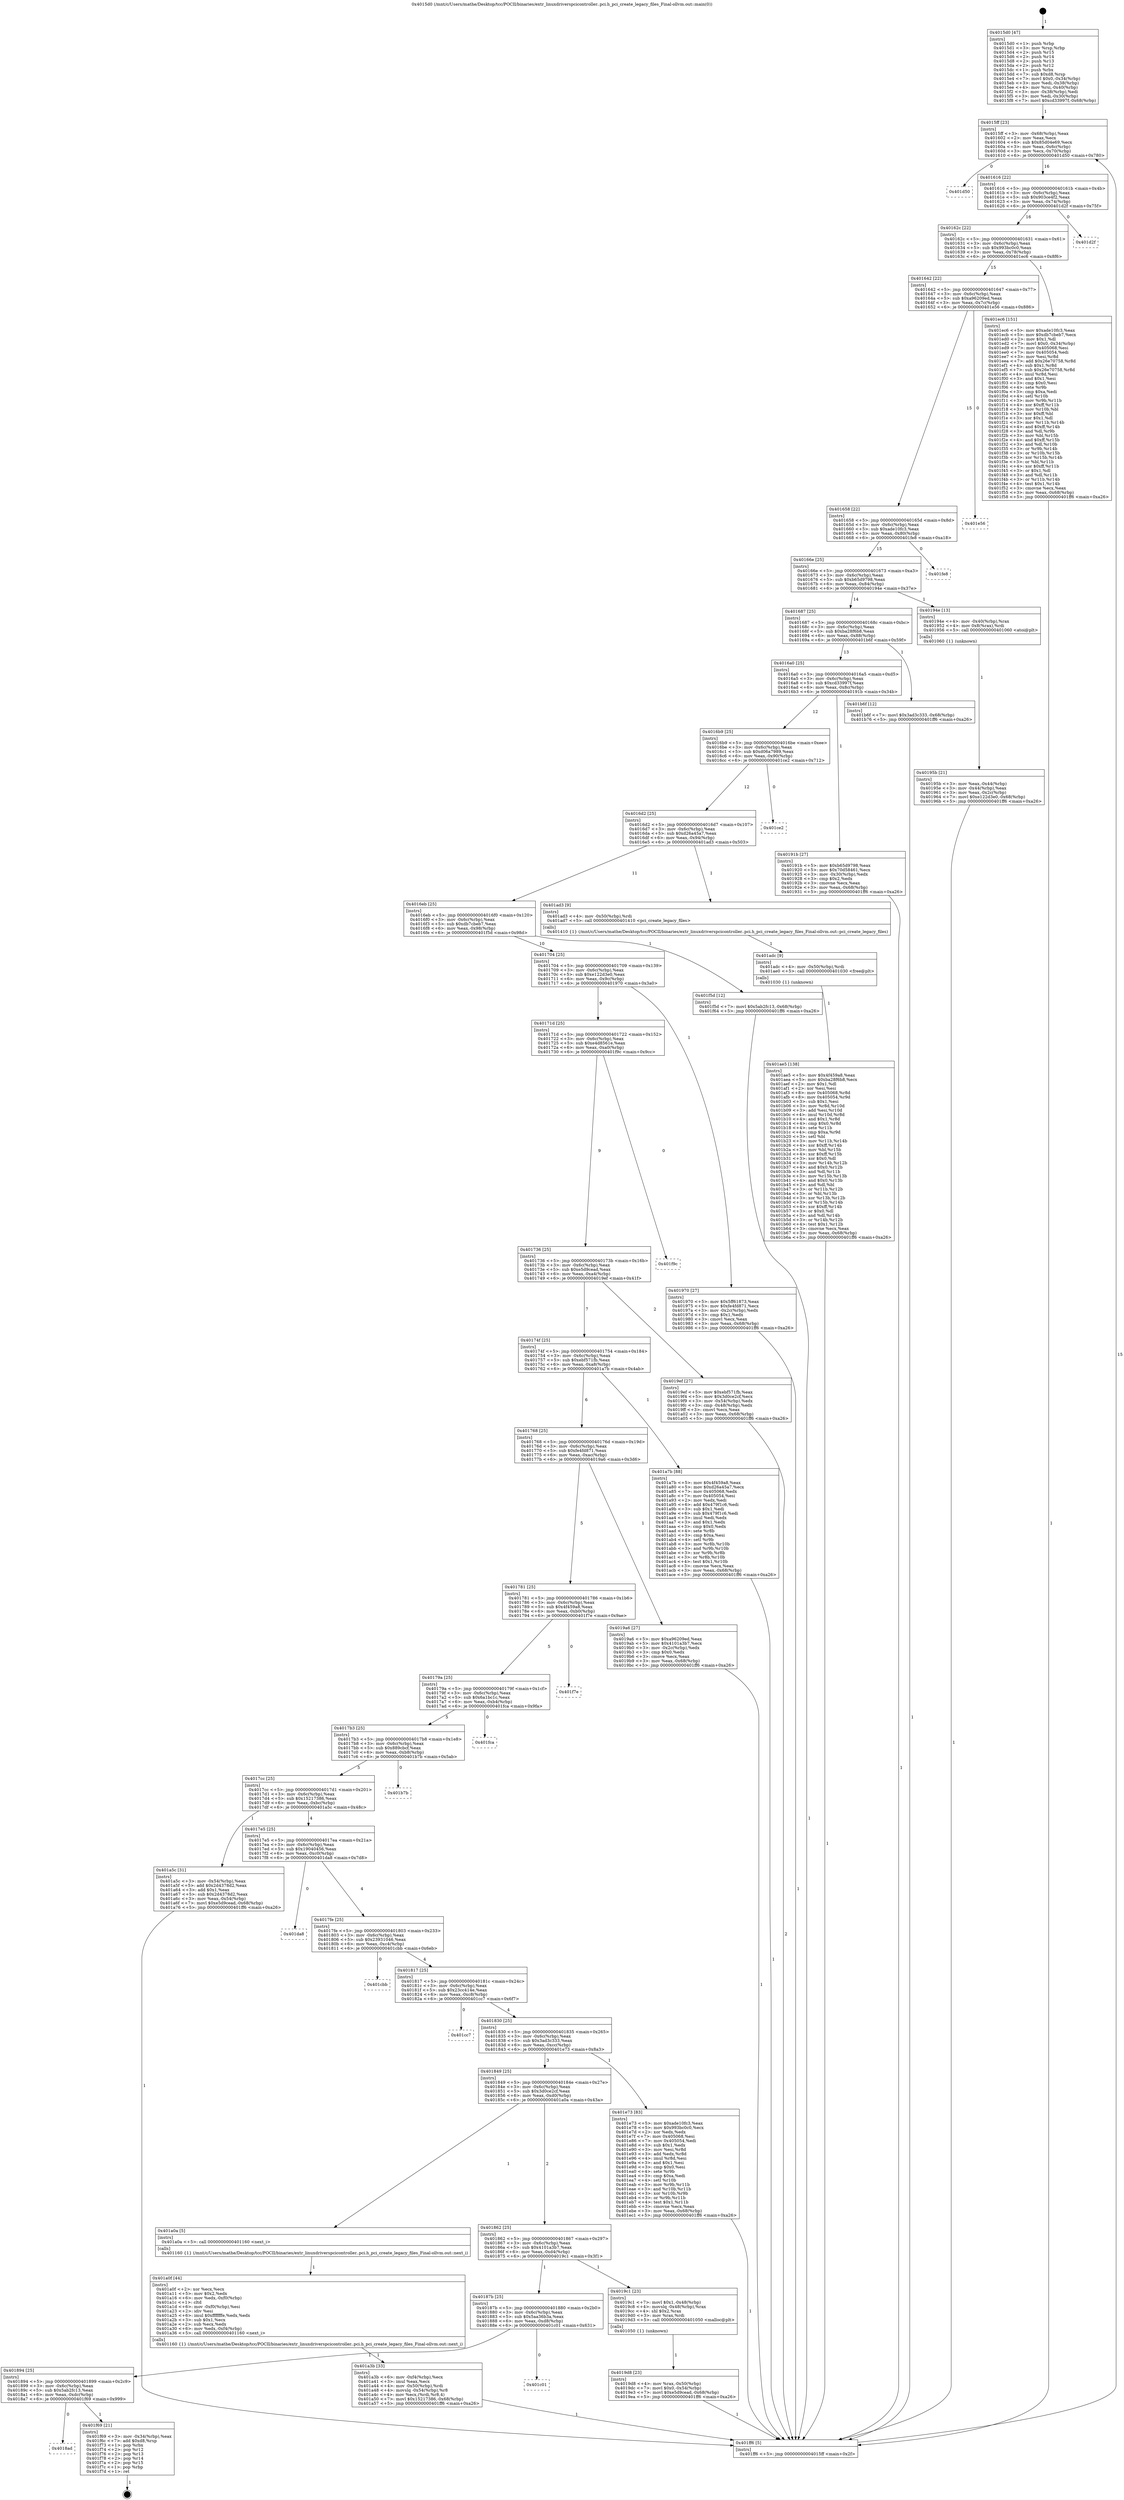 digraph "0x4015d0" {
  label = "0x4015d0 (/mnt/c/Users/mathe/Desktop/tcc/POCII/binaries/extr_linuxdriverspcicontroller..pci.h_pci_create_legacy_files_Final-ollvm.out::main(0))"
  labelloc = "t"
  node[shape=record]

  Entry [label="",width=0.3,height=0.3,shape=circle,fillcolor=black,style=filled]
  "0x4015ff" [label="{
     0x4015ff [23]\l
     | [instrs]\l
     &nbsp;&nbsp;0x4015ff \<+3\>: mov -0x68(%rbp),%eax\l
     &nbsp;&nbsp;0x401602 \<+2\>: mov %eax,%ecx\l
     &nbsp;&nbsp;0x401604 \<+6\>: sub $0x85d04e69,%ecx\l
     &nbsp;&nbsp;0x40160a \<+3\>: mov %eax,-0x6c(%rbp)\l
     &nbsp;&nbsp;0x40160d \<+3\>: mov %ecx,-0x70(%rbp)\l
     &nbsp;&nbsp;0x401610 \<+6\>: je 0000000000401d50 \<main+0x780\>\l
  }"]
  "0x401d50" [label="{
     0x401d50\l
  }", style=dashed]
  "0x401616" [label="{
     0x401616 [22]\l
     | [instrs]\l
     &nbsp;&nbsp;0x401616 \<+5\>: jmp 000000000040161b \<main+0x4b\>\l
     &nbsp;&nbsp;0x40161b \<+3\>: mov -0x6c(%rbp),%eax\l
     &nbsp;&nbsp;0x40161e \<+5\>: sub $0x903ce4f2,%eax\l
     &nbsp;&nbsp;0x401623 \<+3\>: mov %eax,-0x74(%rbp)\l
     &nbsp;&nbsp;0x401626 \<+6\>: je 0000000000401d2f \<main+0x75f\>\l
  }"]
  Exit [label="",width=0.3,height=0.3,shape=circle,fillcolor=black,style=filled,peripheries=2]
  "0x401d2f" [label="{
     0x401d2f\l
  }", style=dashed]
  "0x40162c" [label="{
     0x40162c [22]\l
     | [instrs]\l
     &nbsp;&nbsp;0x40162c \<+5\>: jmp 0000000000401631 \<main+0x61\>\l
     &nbsp;&nbsp;0x401631 \<+3\>: mov -0x6c(%rbp),%eax\l
     &nbsp;&nbsp;0x401634 \<+5\>: sub $0x993bc0c0,%eax\l
     &nbsp;&nbsp;0x401639 \<+3\>: mov %eax,-0x78(%rbp)\l
     &nbsp;&nbsp;0x40163c \<+6\>: je 0000000000401ec6 \<main+0x8f6\>\l
  }"]
  "0x4018ad" [label="{
     0x4018ad\l
  }", style=dashed]
  "0x401ec6" [label="{
     0x401ec6 [151]\l
     | [instrs]\l
     &nbsp;&nbsp;0x401ec6 \<+5\>: mov $0xade10fc3,%eax\l
     &nbsp;&nbsp;0x401ecb \<+5\>: mov $0xdb7cbeb7,%ecx\l
     &nbsp;&nbsp;0x401ed0 \<+2\>: mov $0x1,%dl\l
     &nbsp;&nbsp;0x401ed2 \<+7\>: movl $0x0,-0x34(%rbp)\l
     &nbsp;&nbsp;0x401ed9 \<+7\>: mov 0x405068,%esi\l
     &nbsp;&nbsp;0x401ee0 \<+7\>: mov 0x405054,%edi\l
     &nbsp;&nbsp;0x401ee7 \<+3\>: mov %esi,%r8d\l
     &nbsp;&nbsp;0x401eea \<+7\>: add $0x26e70758,%r8d\l
     &nbsp;&nbsp;0x401ef1 \<+4\>: sub $0x1,%r8d\l
     &nbsp;&nbsp;0x401ef5 \<+7\>: sub $0x26e70758,%r8d\l
     &nbsp;&nbsp;0x401efc \<+4\>: imul %r8d,%esi\l
     &nbsp;&nbsp;0x401f00 \<+3\>: and $0x1,%esi\l
     &nbsp;&nbsp;0x401f03 \<+3\>: cmp $0x0,%esi\l
     &nbsp;&nbsp;0x401f06 \<+4\>: sete %r9b\l
     &nbsp;&nbsp;0x401f0a \<+3\>: cmp $0xa,%edi\l
     &nbsp;&nbsp;0x401f0d \<+4\>: setl %r10b\l
     &nbsp;&nbsp;0x401f11 \<+3\>: mov %r9b,%r11b\l
     &nbsp;&nbsp;0x401f14 \<+4\>: xor $0xff,%r11b\l
     &nbsp;&nbsp;0x401f18 \<+3\>: mov %r10b,%bl\l
     &nbsp;&nbsp;0x401f1b \<+3\>: xor $0xff,%bl\l
     &nbsp;&nbsp;0x401f1e \<+3\>: xor $0x1,%dl\l
     &nbsp;&nbsp;0x401f21 \<+3\>: mov %r11b,%r14b\l
     &nbsp;&nbsp;0x401f24 \<+4\>: and $0xff,%r14b\l
     &nbsp;&nbsp;0x401f28 \<+3\>: and %dl,%r9b\l
     &nbsp;&nbsp;0x401f2b \<+3\>: mov %bl,%r15b\l
     &nbsp;&nbsp;0x401f2e \<+4\>: and $0xff,%r15b\l
     &nbsp;&nbsp;0x401f32 \<+3\>: and %dl,%r10b\l
     &nbsp;&nbsp;0x401f35 \<+3\>: or %r9b,%r14b\l
     &nbsp;&nbsp;0x401f38 \<+3\>: or %r10b,%r15b\l
     &nbsp;&nbsp;0x401f3b \<+3\>: xor %r15b,%r14b\l
     &nbsp;&nbsp;0x401f3e \<+3\>: or %bl,%r11b\l
     &nbsp;&nbsp;0x401f41 \<+4\>: xor $0xff,%r11b\l
     &nbsp;&nbsp;0x401f45 \<+3\>: or $0x1,%dl\l
     &nbsp;&nbsp;0x401f48 \<+3\>: and %dl,%r11b\l
     &nbsp;&nbsp;0x401f4b \<+3\>: or %r11b,%r14b\l
     &nbsp;&nbsp;0x401f4e \<+4\>: test $0x1,%r14b\l
     &nbsp;&nbsp;0x401f52 \<+3\>: cmovne %ecx,%eax\l
     &nbsp;&nbsp;0x401f55 \<+3\>: mov %eax,-0x68(%rbp)\l
     &nbsp;&nbsp;0x401f58 \<+5\>: jmp 0000000000401ff6 \<main+0xa26\>\l
  }"]
  "0x401642" [label="{
     0x401642 [22]\l
     | [instrs]\l
     &nbsp;&nbsp;0x401642 \<+5\>: jmp 0000000000401647 \<main+0x77\>\l
     &nbsp;&nbsp;0x401647 \<+3\>: mov -0x6c(%rbp),%eax\l
     &nbsp;&nbsp;0x40164a \<+5\>: sub $0xa96209ed,%eax\l
     &nbsp;&nbsp;0x40164f \<+3\>: mov %eax,-0x7c(%rbp)\l
     &nbsp;&nbsp;0x401652 \<+6\>: je 0000000000401e56 \<main+0x886\>\l
  }"]
  "0x401f69" [label="{
     0x401f69 [21]\l
     | [instrs]\l
     &nbsp;&nbsp;0x401f69 \<+3\>: mov -0x34(%rbp),%eax\l
     &nbsp;&nbsp;0x401f6c \<+7\>: add $0xd8,%rsp\l
     &nbsp;&nbsp;0x401f73 \<+1\>: pop %rbx\l
     &nbsp;&nbsp;0x401f74 \<+2\>: pop %r12\l
     &nbsp;&nbsp;0x401f76 \<+2\>: pop %r13\l
     &nbsp;&nbsp;0x401f78 \<+2\>: pop %r14\l
     &nbsp;&nbsp;0x401f7a \<+2\>: pop %r15\l
     &nbsp;&nbsp;0x401f7c \<+1\>: pop %rbp\l
     &nbsp;&nbsp;0x401f7d \<+1\>: ret\l
  }"]
  "0x401e56" [label="{
     0x401e56\l
  }", style=dashed]
  "0x401658" [label="{
     0x401658 [22]\l
     | [instrs]\l
     &nbsp;&nbsp;0x401658 \<+5\>: jmp 000000000040165d \<main+0x8d\>\l
     &nbsp;&nbsp;0x40165d \<+3\>: mov -0x6c(%rbp),%eax\l
     &nbsp;&nbsp;0x401660 \<+5\>: sub $0xade10fc3,%eax\l
     &nbsp;&nbsp;0x401665 \<+3\>: mov %eax,-0x80(%rbp)\l
     &nbsp;&nbsp;0x401668 \<+6\>: je 0000000000401fe8 \<main+0xa18\>\l
  }"]
  "0x401894" [label="{
     0x401894 [25]\l
     | [instrs]\l
     &nbsp;&nbsp;0x401894 \<+5\>: jmp 0000000000401899 \<main+0x2c9\>\l
     &nbsp;&nbsp;0x401899 \<+3\>: mov -0x6c(%rbp),%eax\l
     &nbsp;&nbsp;0x40189c \<+5\>: sub $0x5ab2fc13,%eax\l
     &nbsp;&nbsp;0x4018a1 \<+6\>: mov %eax,-0xdc(%rbp)\l
     &nbsp;&nbsp;0x4018a7 \<+6\>: je 0000000000401f69 \<main+0x999\>\l
  }"]
  "0x401fe8" [label="{
     0x401fe8\l
  }", style=dashed]
  "0x40166e" [label="{
     0x40166e [25]\l
     | [instrs]\l
     &nbsp;&nbsp;0x40166e \<+5\>: jmp 0000000000401673 \<main+0xa3\>\l
     &nbsp;&nbsp;0x401673 \<+3\>: mov -0x6c(%rbp),%eax\l
     &nbsp;&nbsp;0x401676 \<+5\>: sub $0xb65d9798,%eax\l
     &nbsp;&nbsp;0x40167b \<+6\>: mov %eax,-0x84(%rbp)\l
     &nbsp;&nbsp;0x401681 \<+6\>: je 000000000040194e \<main+0x37e\>\l
  }"]
  "0x401c01" [label="{
     0x401c01\l
  }", style=dashed]
  "0x40194e" [label="{
     0x40194e [13]\l
     | [instrs]\l
     &nbsp;&nbsp;0x40194e \<+4\>: mov -0x40(%rbp),%rax\l
     &nbsp;&nbsp;0x401952 \<+4\>: mov 0x8(%rax),%rdi\l
     &nbsp;&nbsp;0x401956 \<+5\>: call 0000000000401060 \<atoi@plt\>\l
     | [calls]\l
     &nbsp;&nbsp;0x401060 \{1\} (unknown)\l
  }"]
  "0x401687" [label="{
     0x401687 [25]\l
     | [instrs]\l
     &nbsp;&nbsp;0x401687 \<+5\>: jmp 000000000040168c \<main+0xbc\>\l
     &nbsp;&nbsp;0x40168c \<+3\>: mov -0x6c(%rbp),%eax\l
     &nbsp;&nbsp;0x40168f \<+5\>: sub $0xba28f6b8,%eax\l
     &nbsp;&nbsp;0x401694 \<+6\>: mov %eax,-0x88(%rbp)\l
     &nbsp;&nbsp;0x40169a \<+6\>: je 0000000000401b6f \<main+0x59f\>\l
  }"]
  "0x401ae5" [label="{
     0x401ae5 [138]\l
     | [instrs]\l
     &nbsp;&nbsp;0x401ae5 \<+5\>: mov $0x4f459a8,%eax\l
     &nbsp;&nbsp;0x401aea \<+5\>: mov $0xba28f6b8,%ecx\l
     &nbsp;&nbsp;0x401aef \<+2\>: mov $0x1,%dl\l
     &nbsp;&nbsp;0x401af1 \<+2\>: xor %esi,%esi\l
     &nbsp;&nbsp;0x401af3 \<+8\>: mov 0x405068,%r8d\l
     &nbsp;&nbsp;0x401afb \<+8\>: mov 0x405054,%r9d\l
     &nbsp;&nbsp;0x401b03 \<+3\>: sub $0x1,%esi\l
     &nbsp;&nbsp;0x401b06 \<+3\>: mov %r8d,%r10d\l
     &nbsp;&nbsp;0x401b09 \<+3\>: add %esi,%r10d\l
     &nbsp;&nbsp;0x401b0c \<+4\>: imul %r10d,%r8d\l
     &nbsp;&nbsp;0x401b10 \<+4\>: and $0x1,%r8d\l
     &nbsp;&nbsp;0x401b14 \<+4\>: cmp $0x0,%r8d\l
     &nbsp;&nbsp;0x401b18 \<+4\>: sete %r11b\l
     &nbsp;&nbsp;0x401b1c \<+4\>: cmp $0xa,%r9d\l
     &nbsp;&nbsp;0x401b20 \<+3\>: setl %bl\l
     &nbsp;&nbsp;0x401b23 \<+3\>: mov %r11b,%r14b\l
     &nbsp;&nbsp;0x401b26 \<+4\>: xor $0xff,%r14b\l
     &nbsp;&nbsp;0x401b2a \<+3\>: mov %bl,%r15b\l
     &nbsp;&nbsp;0x401b2d \<+4\>: xor $0xff,%r15b\l
     &nbsp;&nbsp;0x401b31 \<+3\>: xor $0x0,%dl\l
     &nbsp;&nbsp;0x401b34 \<+3\>: mov %r14b,%r12b\l
     &nbsp;&nbsp;0x401b37 \<+4\>: and $0x0,%r12b\l
     &nbsp;&nbsp;0x401b3b \<+3\>: and %dl,%r11b\l
     &nbsp;&nbsp;0x401b3e \<+3\>: mov %r15b,%r13b\l
     &nbsp;&nbsp;0x401b41 \<+4\>: and $0x0,%r13b\l
     &nbsp;&nbsp;0x401b45 \<+2\>: and %dl,%bl\l
     &nbsp;&nbsp;0x401b47 \<+3\>: or %r11b,%r12b\l
     &nbsp;&nbsp;0x401b4a \<+3\>: or %bl,%r13b\l
     &nbsp;&nbsp;0x401b4d \<+3\>: xor %r13b,%r12b\l
     &nbsp;&nbsp;0x401b50 \<+3\>: or %r15b,%r14b\l
     &nbsp;&nbsp;0x401b53 \<+4\>: xor $0xff,%r14b\l
     &nbsp;&nbsp;0x401b57 \<+3\>: or $0x0,%dl\l
     &nbsp;&nbsp;0x401b5a \<+3\>: and %dl,%r14b\l
     &nbsp;&nbsp;0x401b5d \<+3\>: or %r14b,%r12b\l
     &nbsp;&nbsp;0x401b60 \<+4\>: test $0x1,%r12b\l
     &nbsp;&nbsp;0x401b64 \<+3\>: cmovne %ecx,%eax\l
     &nbsp;&nbsp;0x401b67 \<+3\>: mov %eax,-0x68(%rbp)\l
     &nbsp;&nbsp;0x401b6a \<+5\>: jmp 0000000000401ff6 \<main+0xa26\>\l
  }"]
  "0x401b6f" [label="{
     0x401b6f [12]\l
     | [instrs]\l
     &nbsp;&nbsp;0x401b6f \<+7\>: movl $0x3ad3c333,-0x68(%rbp)\l
     &nbsp;&nbsp;0x401b76 \<+5\>: jmp 0000000000401ff6 \<main+0xa26\>\l
  }"]
  "0x4016a0" [label="{
     0x4016a0 [25]\l
     | [instrs]\l
     &nbsp;&nbsp;0x4016a0 \<+5\>: jmp 00000000004016a5 \<main+0xd5\>\l
     &nbsp;&nbsp;0x4016a5 \<+3\>: mov -0x6c(%rbp),%eax\l
     &nbsp;&nbsp;0x4016a8 \<+5\>: sub $0xcd33997f,%eax\l
     &nbsp;&nbsp;0x4016ad \<+6\>: mov %eax,-0x8c(%rbp)\l
     &nbsp;&nbsp;0x4016b3 \<+6\>: je 000000000040191b \<main+0x34b\>\l
  }"]
  "0x401adc" [label="{
     0x401adc [9]\l
     | [instrs]\l
     &nbsp;&nbsp;0x401adc \<+4\>: mov -0x50(%rbp),%rdi\l
     &nbsp;&nbsp;0x401ae0 \<+5\>: call 0000000000401030 \<free@plt\>\l
     | [calls]\l
     &nbsp;&nbsp;0x401030 \{1\} (unknown)\l
  }"]
  "0x40191b" [label="{
     0x40191b [27]\l
     | [instrs]\l
     &nbsp;&nbsp;0x40191b \<+5\>: mov $0xb65d9798,%eax\l
     &nbsp;&nbsp;0x401920 \<+5\>: mov $0x70d58461,%ecx\l
     &nbsp;&nbsp;0x401925 \<+3\>: mov -0x30(%rbp),%edx\l
     &nbsp;&nbsp;0x401928 \<+3\>: cmp $0x2,%edx\l
     &nbsp;&nbsp;0x40192b \<+3\>: cmovne %ecx,%eax\l
     &nbsp;&nbsp;0x40192e \<+3\>: mov %eax,-0x68(%rbp)\l
     &nbsp;&nbsp;0x401931 \<+5\>: jmp 0000000000401ff6 \<main+0xa26\>\l
  }"]
  "0x4016b9" [label="{
     0x4016b9 [25]\l
     | [instrs]\l
     &nbsp;&nbsp;0x4016b9 \<+5\>: jmp 00000000004016be \<main+0xee\>\l
     &nbsp;&nbsp;0x4016be \<+3\>: mov -0x6c(%rbp),%eax\l
     &nbsp;&nbsp;0x4016c1 \<+5\>: sub $0xd06a7989,%eax\l
     &nbsp;&nbsp;0x4016c6 \<+6\>: mov %eax,-0x90(%rbp)\l
     &nbsp;&nbsp;0x4016cc \<+6\>: je 0000000000401ce2 \<main+0x712\>\l
  }"]
  "0x401ff6" [label="{
     0x401ff6 [5]\l
     | [instrs]\l
     &nbsp;&nbsp;0x401ff6 \<+5\>: jmp 00000000004015ff \<main+0x2f\>\l
  }"]
  "0x4015d0" [label="{
     0x4015d0 [47]\l
     | [instrs]\l
     &nbsp;&nbsp;0x4015d0 \<+1\>: push %rbp\l
     &nbsp;&nbsp;0x4015d1 \<+3\>: mov %rsp,%rbp\l
     &nbsp;&nbsp;0x4015d4 \<+2\>: push %r15\l
     &nbsp;&nbsp;0x4015d6 \<+2\>: push %r14\l
     &nbsp;&nbsp;0x4015d8 \<+2\>: push %r13\l
     &nbsp;&nbsp;0x4015da \<+2\>: push %r12\l
     &nbsp;&nbsp;0x4015dc \<+1\>: push %rbx\l
     &nbsp;&nbsp;0x4015dd \<+7\>: sub $0xd8,%rsp\l
     &nbsp;&nbsp;0x4015e4 \<+7\>: movl $0x0,-0x34(%rbp)\l
     &nbsp;&nbsp;0x4015eb \<+3\>: mov %edi,-0x38(%rbp)\l
     &nbsp;&nbsp;0x4015ee \<+4\>: mov %rsi,-0x40(%rbp)\l
     &nbsp;&nbsp;0x4015f2 \<+3\>: mov -0x38(%rbp),%edi\l
     &nbsp;&nbsp;0x4015f5 \<+3\>: mov %edi,-0x30(%rbp)\l
     &nbsp;&nbsp;0x4015f8 \<+7\>: movl $0xcd33997f,-0x68(%rbp)\l
  }"]
  "0x40195b" [label="{
     0x40195b [21]\l
     | [instrs]\l
     &nbsp;&nbsp;0x40195b \<+3\>: mov %eax,-0x44(%rbp)\l
     &nbsp;&nbsp;0x40195e \<+3\>: mov -0x44(%rbp),%eax\l
     &nbsp;&nbsp;0x401961 \<+3\>: mov %eax,-0x2c(%rbp)\l
     &nbsp;&nbsp;0x401964 \<+7\>: movl $0xe122d3e0,-0x68(%rbp)\l
     &nbsp;&nbsp;0x40196b \<+5\>: jmp 0000000000401ff6 \<main+0xa26\>\l
  }"]
  "0x401a3b" [label="{
     0x401a3b [33]\l
     | [instrs]\l
     &nbsp;&nbsp;0x401a3b \<+6\>: mov -0xf4(%rbp),%ecx\l
     &nbsp;&nbsp;0x401a41 \<+3\>: imul %eax,%ecx\l
     &nbsp;&nbsp;0x401a44 \<+4\>: mov -0x50(%rbp),%rdi\l
     &nbsp;&nbsp;0x401a48 \<+4\>: movslq -0x54(%rbp),%r8\l
     &nbsp;&nbsp;0x401a4c \<+4\>: mov %ecx,(%rdi,%r8,4)\l
     &nbsp;&nbsp;0x401a50 \<+7\>: movl $0x15217386,-0x68(%rbp)\l
     &nbsp;&nbsp;0x401a57 \<+5\>: jmp 0000000000401ff6 \<main+0xa26\>\l
  }"]
  "0x401ce2" [label="{
     0x401ce2\l
  }", style=dashed]
  "0x4016d2" [label="{
     0x4016d2 [25]\l
     | [instrs]\l
     &nbsp;&nbsp;0x4016d2 \<+5\>: jmp 00000000004016d7 \<main+0x107\>\l
     &nbsp;&nbsp;0x4016d7 \<+3\>: mov -0x6c(%rbp),%eax\l
     &nbsp;&nbsp;0x4016da \<+5\>: sub $0xd26a45a7,%eax\l
     &nbsp;&nbsp;0x4016df \<+6\>: mov %eax,-0x94(%rbp)\l
     &nbsp;&nbsp;0x4016e5 \<+6\>: je 0000000000401ad3 \<main+0x503\>\l
  }"]
  "0x401a0f" [label="{
     0x401a0f [44]\l
     | [instrs]\l
     &nbsp;&nbsp;0x401a0f \<+2\>: xor %ecx,%ecx\l
     &nbsp;&nbsp;0x401a11 \<+5\>: mov $0x2,%edx\l
     &nbsp;&nbsp;0x401a16 \<+6\>: mov %edx,-0xf0(%rbp)\l
     &nbsp;&nbsp;0x401a1c \<+1\>: cltd\l
     &nbsp;&nbsp;0x401a1d \<+6\>: mov -0xf0(%rbp),%esi\l
     &nbsp;&nbsp;0x401a23 \<+2\>: idiv %esi\l
     &nbsp;&nbsp;0x401a25 \<+6\>: imul $0xfffffffe,%edx,%edx\l
     &nbsp;&nbsp;0x401a2b \<+3\>: sub $0x1,%ecx\l
     &nbsp;&nbsp;0x401a2e \<+2\>: sub %ecx,%edx\l
     &nbsp;&nbsp;0x401a30 \<+6\>: mov %edx,-0xf4(%rbp)\l
     &nbsp;&nbsp;0x401a36 \<+5\>: call 0000000000401160 \<next_i\>\l
     | [calls]\l
     &nbsp;&nbsp;0x401160 \{1\} (/mnt/c/Users/mathe/Desktop/tcc/POCII/binaries/extr_linuxdriverspcicontroller..pci.h_pci_create_legacy_files_Final-ollvm.out::next_i)\l
  }"]
  "0x401ad3" [label="{
     0x401ad3 [9]\l
     | [instrs]\l
     &nbsp;&nbsp;0x401ad3 \<+4\>: mov -0x50(%rbp),%rdi\l
     &nbsp;&nbsp;0x401ad7 \<+5\>: call 0000000000401410 \<pci_create_legacy_files\>\l
     | [calls]\l
     &nbsp;&nbsp;0x401410 \{1\} (/mnt/c/Users/mathe/Desktop/tcc/POCII/binaries/extr_linuxdriverspcicontroller..pci.h_pci_create_legacy_files_Final-ollvm.out::pci_create_legacy_files)\l
  }"]
  "0x4016eb" [label="{
     0x4016eb [25]\l
     | [instrs]\l
     &nbsp;&nbsp;0x4016eb \<+5\>: jmp 00000000004016f0 \<main+0x120\>\l
     &nbsp;&nbsp;0x4016f0 \<+3\>: mov -0x6c(%rbp),%eax\l
     &nbsp;&nbsp;0x4016f3 \<+5\>: sub $0xdb7cbeb7,%eax\l
     &nbsp;&nbsp;0x4016f8 \<+6\>: mov %eax,-0x98(%rbp)\l
     &nbsp;&nbsp;0x4016fe \<+6\>: je 0000000000401f5d \<main+0x98d\>\l
  }"]
  "0x4019d8" [label="{
     0x4019d8 [23]\l
     | [instrs]\l
     &nbsp;&nbsp;0x4019d8 \<+4\>: mov %rax,-0x50(%rbp)\l
     &nbsp;&nbsp;0x4019dc \<+7\>: movl $0x0,-0x54(%rbp)\l
     &nbsp;&nbsp;0x4019e3 \<+7\>: movl $0xe5d9cead,-0x68(%rbp)\l
     &nbsp;&nbsp;0x4019ea \<+5\>: jmp 0000000000401ff6 \<main+0xa26\>\l
  }"]
  "0x401f5d" [label="{
     0x401f5d [12]\l
     | [instrs]\l
     &nbsp;&nbsp;0x401f5d \<+7\>: movl $0x5ab2fc13,-0x68(%rbp)\l
     &nbsp;&nbsp;0x401f64 \<+5\>: jmp 0000000000401ff6 \<main+0xa26\>\l
  }"]
  "0x401704" [label="{
     0x401704 [25]\l
     | [instrs]\l
     &nbsp;&nbsp;0x401704 \<+5\>: jmp 0000000000401709 \<main+0x139\>\l
     &nbsp;&nbsp;0x401709 \<+3\>: mov -0x6c(%rbp),%eax\l
     &nbsp;&nbsp;0x40170c \<+5\>: sub $0xe122d3e0,%eax\l
     &nbsp;&nbsp;0x401711 \<+6\>: mov %eax,-0x9c(%rbp)\l
     &nbsp;&nbsp;0x401717 \<+6\>: je 0000000000401970 \<main+0x3a0\>\l
  }"]
  "0x40187b" [label="{
     0x40187b [25]\l
     | [instrs]\l
     &nbsp;&nbsp;0x40187b \<+5\>: jmp 0000000000401880 \<main+0x2b0\>\l
     &nbsp;&nbsp;0x401880 \<+3\>: mov -0x6c(%rbp),%eax\l
     &nbsp;&nbsp;0x401883 \<+5\>: sub $0x5aa36b3a,%eax\l
     &nbsp;&nbsp;0x401888 \<+6\>: mov %eax,-0xd8(%rbp)\l
     &nbsp;&nbsp;0x40188e \<+6\>: je 0000000000401c01 \<main+0x631\>\l
  }"]
  "0x401970" [label="{
     0x401970 [27]\l
     | [instrs]\l
     &nbsp;&nbsp;0x401970 \<+5\>: mov $0x5ff61873,%eax\l
     &nbsp;&nbsp;0x401975 \<+5\>: mov $0xfe4fd871,%ecx\l
     &nbsp;&nbsp;0x40197a \<+3\>: mov -0x2c(%rbp),%edx\l
     &nbsp;&nbsp;0x40197d \<+3\>: cmp $0x1,%edx\l
     &nbsp;&nbsp;0x401980 \<+3\>: cmovl %ecx,%eax\l
     &nbsp;&nbsp;0x401983 \<+3\>: mov %eax,-0x68(%rbp)\l
     &nbsp;&nbsp;0x401986 \<+5\>: jmp 0000000000401ff6 \<main+0xa26\>\l
  }"]
  "0x40171d" [label="{
     0x40171d [25]\l
     | [instrs]\l
     &nbsp;&nbsp;0x40171d \<+5\>: jmp 0000000000401722 \<main+0x152\>\l
     &nbsp;&nbsp;0x401722 \<+3\>: mov -0x6c(%rbp),%eax\l
     &nbsp;&nbsp;0x401725 \<+5\>: sub $0xe4d8561e,%eax\l
     &nbsp;&nbsp;0x40172a \<+6\>: mov %eax,-0xa0(%rbp)\l
     &nbsp;&nbsp;0x401730 \<+6\>: je 0000000000401f9c \<main+0x9cc\>\l
  }"]
  "0x4019c1" [label="{
     0x4019c1 [23]\l
     | [instrs]\l
     &nbsp;&nbsp;0x4019c1 \<+7\>: movl $0x1,-0x48(%rbp)\l
     &nbsp;&nbsp;0x4019c8 \<+4\>: movslq -0x48(%rbp),%rax\l
     &nbsp;&nbsp;0x4019cc \<+4\>: shl $0x2,%rax\l
     &nbsp;&nbsp;0x4019d0 \<+3\>: mov %rax,%rdi\l
     &nbsp;&nbsp;0x4019d3 \<+5\>: call 0000000000401050 \<malloc@plt\>\l
     | [calls]\l
     &nbsp;&nbsp;0x401050 \{1\} (unknown)\l
  }"]
  "0x401f9c" [label="{
     0x401f9c\l
  }", style=dashed]
  "0x401736" [label="{
     0x401736 [25]\l
     | [instrs]\l
     &nbsp;&nbsp;0x401736 \<+5\>: jmp 000000000040173b \<main+0x16b\>\l
     &nbsp;&nbsp;0x40173b \<+3\>: mov -0x6c(%rbp),%eax\l
     &nbsp;&nbsp;0x40173e \<+5\>: sub $0xe5d9cead,%eax\l
     &nbsp;&nbsp;0x401743 \<+6\>: mov %eax,-0xa4(%rbp)\l
     &nbsp;&nbsp;0x401749 \<+6\>: je 00000000004019ef \<main+0x41f\>\l
  }"]
  "0x401862" [label="{
     0x401862 [25]\l
     | [instrs]\l
     &nbsp;&nbsp;0x401862 \<+5\>: jmp 0000000000401867 \<main+0x297\>\l
     &nbsp;&nbsp;0x401867 \<+3\>: mov -0x6c(%rbp),%eax\l
     &nbsp;&nbsp;0x40186a \<+5\>: sub $0x4101a3b7,%eax\l
     &nbsp;&nbsp;0x40186f \<+6\>: mov %eax,-0xd4(%rbp)\l
     &nbsp;&nbsp;0x401875 \<+6\>: je 00000000004019c1 \<main+0x3f1\>\l
  }"]
  "0x4019ef" [label="{
     0x4019ef [27]\l
     | [instrs]\l
     &nbsp;&nbsp;0x4019ef \<+5\>: mov $0xebf571fb,%eax\l
     &nbsp;&nbsp;0x4019f4 \<+5\>: mov $0x3d0ce2cf,%ecx\l
     &nbsp;&nbsp;0x4019f9 \<+3\>: mov -0x54(%rbp),%edx\l
     &nbsp;&nbsp;0x4019fc \<+3\>: cmp -0x48(%rbp),%edx\l
     &nbsp;&nbsp;0x4019ff \<+3\>: cmovl %ecx,%eax\l
     &nbsp;&nbsp;0x401a02 \<+3\>: mov %eax,-0x68(%rbp)\l
     &nbsp;&nbsp;0x401a05 \<+5\>: jmp 0000000000401ff6 \<main+0xa26\>\l
  }"]
  "0x40174f" [label="{
     0x40174f [25]\l
     | [instrs]\l
     &nbsp;&nbsp;0x40174f \<+5\>: jmp 0000000000401754 \<main+0x184\>\l
     &nbsp;&nbsp;0x401754 \<+3\>: mov -0x6c(%rbp),%eax\l
     &nbsp;&nbsp;0x401757 \<+5\>: sub $0xebf571fb,%eax\l
     &nbsp;&nbsp;0x40175c \<+6\>: mov %eax,-0xa8(%rbp)\l
     &nbsp;&nbsp;0x401762 \<+6\>: je 0000000000401a7b \<main+0x4ab\>\l
  }"]
  "0x401a0a" [label="{
     0x401a0a [5]\l
     | [instrs]\l
     &nbsp;&nbsp;0x401a0a \<+5\>: call 0000000000401160 \<next_i\>\l
     | [calls]\l
     &nbsp;&nbsp;0x401160 \{1\} (/mnt/c/Users/mathe/Desktop/tcc/POCII/binaries/extr_linuxdriverspcicontroller..pci.h_pci_create_legacy_files_Final-ollvm.out::next_i)\l
  }"]
  "0x401a7b" [label="{
     0x401a7b [88]\l
     | [instrs]\l
     &nbsp;&nbsp;0x401a7b \<+5\>: mov $0x4f459a8,%eax\l
     &nbsp;&nbsp;0x401a80 \<+5\>: mov $0xd26a45a7,%ecx\l
     &nbsp;&nbsp;0x401a85 \<+7\>: mov 0x405068,%edx\l
     &nbsp;&nbsp;0x401a8c \<+7\>: mov 0x405054,%esi\l
     &nbsp;&nbsp;0x401a93 \<+2\>: mov %edx,%edi\l
     &nbsp;&nbsp;0x401a95 \<+6\>: add $0x479f1c6,%edi\l
     &nbsp;&nbsp;0x401a9b \<+3\>: sub $0x1,%edi\l
     &nbsp;&nbsp;0x401a9e \<+6\>: sub $0x479f1c6,%edi\l
     &nbsp;&nbsp;0x401aa4 \<+3\>: imul %edi,%edx\l
     &nbsp;&nbsp;0x401aa7 \<+3\>: and $0x1,%edx\l
     &nbsp;&nbsp;0x401aaa \<+3\>: cmp $0x0,%edx\l
     &nbsp;&nbsp;0x401aad \<+4\>: sete %r8b\l
     &nbsp;&nbsp;0x401ab1 \<+3\>: cmp $0xa,%esi\l
     &nbsp;&nbsp;0x401ab4 \<+4\>: setl %r9b\l
     &nbsp;&nbsp;0x401ab8 \<+3\>: mov %r8b,%r10b\l
     &nbsp;&nbsp;0x401abb \<+3\>: and %r9b,%r10b\l
     &nbsp;&nbsp;0x401abe \<+3\>: xor %r9b,%r8b\l
     &nbsp;&nbsp;0x401ac1 \<+3\>: or %r8b,%r10b\l
     &nbsp;&nbsp;0x401ac4 \<+4\>: test $0x1,%r10b\l
     &nbsp;&nbsp;0x401ac8 \<+3\>: cmovne %ecx,%eax\l
     &nbsp;&nbsp;0x401acb \<+3\>: mov %eax,-0x68(%rbp)\l
     &nbsp;&nbsp;0x401ace \<+5\>: jmp 0000000000401ff6 \<main+0xa26\>\l
  }"]
  "0x401768" [label="{
     0x401768 [25]\l
     | [instrs]\l
     &nbsp;&nbsp;0x401768 \<+5\>: jmp 000000000040176d \<main+0x19d\>\l
     &nbsp;&nbsp;0x40176d \<+3\>: mov -0x6c(%rbp),%eax\l
     &nbsp;&nbsp;0x401770 \<+5\>: sub $0xfe4fd871,%eax\l
     &nbsp;&nbsp;0x401775 \<+6\>: mov %eax,-0xac(%rbp)\l
     &nbsp;&nbsp;0x40177b \<+6\>: je 00000000004019a6 \<main+0x3d6\>\l
  }"]
  "0x401849" [label="{
     0x401849 [25]\l
     | [instrs]\l
     &nbsp;&nbsp;0x401849 \<+5\>: jmp 000000000040184e \<main+0x27e\>\l
     &nbsp;&nbsp;0x40184e \<+3\>: mov -0x6c(%rbp),%eax\l
     &nbsp;&nbsp;0x401851 \<+5\>: sub $0x3d0ce2cf,%eax\l
     &nbsp;&nbsp;0x401856 \<+6\>: mov %eax,-0xd0(%rbp)\l
     &nbsp;&nbsp;0x40185c \<+6\>: je 0000000000401a0a \<main+0x43a\>\l
  }"]
  "0x4019a6" [label="{
     0x4019a6 [27]\l
     | [instrs]\l
     &nbsp;&nbsp;0x4019a6 \<+5\>: mov $0xa96209ed,%eax\l
     &nbsp;&nbsp;0x4019ab \<+5\>: mov $0x4101a3b7,%ecx\l
     &nbsp;&nbsp;0x4019b0 \<+3\>: mov -0x2c(%rbp),%edx\l
     &nbsp;&nbsp;0x4019b3 \<+3\>: cmp $0x0,%edx\l
     &nbsp;&nbsp;0x4019b6 \<+3\>: cmove %ecx,%eax\l
     &nbsp;&nbsp;0x4019b9 \<+3\>: mov %eax,-0x68(%rbp)\l
     &nbsp;&nbsp;0x4019bc \<+5\>: jmp 0000000000401ff6 \<main+0xa26\>\l
  }"]
  "0x401781" [label="{
     0x401781 [25]\l
     | [instrs]\l
     &nbsp;&nbsp;0x401781 \<+5\>: jmp 0000000000401786 \<main+0x1b6\>\l
     &nbsp;&nbsp;0x401786 \<+3\>: mov -0x6c(%rbp),%eax\l
     &nbsp;&nbsp;0x401789 \<+5\>: sub $0x4f459a8,%eax\l
     &nbsp;&nbsp;0x40178e \<+6\>: mov %eax,-0xb0(%rbp)\l
     &nbsp;&nbsp;0x401794 \<+6\>: je 0000000000401f7e \<main+0x9ae\>\l
  }"]
  "0x401e73" [label="{
     0x401e73 [83]\l
     | [instrs]\l
     &nbsp;&nbsp;0x401e73 \<+5\>: mov $0xade10fc3,%eax\l
     &nbsp;&nbsp;0x401e78 \<+5\>: mov $0x993bc0c0,%ecx\l
     &nbsp;&nbsp;0x401e7d \<+2\>: xor %edx,%edx\l
     &nbsp;&nbsp;0x401e7f \<+7\>: mov 0x405068,%esi\l
     &nbsp;&nbsp;0x401e86 \<+7\>: mov 0x405054,%edi\l
     &nbsp;&nbsp;0x401e8d \<+3\>: sub $0x1,%edx\l
     &nbsp;&nbsp;0x401e90 \<+3\>: mov %esi,%r8d\l
     &nbsp;&nbsp;0x401e93 \<+3\>: add %edx,%r8d\l
     &nbsp;&nbsp;0x401e96 \<+4\>: imul %r8d,%esi\l
     &nbsp;&nbsp;0x401e9a \<+3\>: and $0x1,%esi\l
     &nbsp;&nbsp;0x401e9d \<+3\>: cmp $0x0,%esi\l
     &nbsp;&nbsp;0x401ea0 \<+4\>: sete %r9b\l
     &nbsp;&nbsp;0x401ea4 \<+3\>: cmp $0xa,%edi\l
     &nbsp;&nbsp;0x401ea7 \<+4\>: setl %r10b\l
     &nbsp;&nbsp;0x401eab \<+3\>: mov %r9b,%r11b\l
     &nbsp;&nbsp;0x401eae \<+3\>: and %r10b,%r11b\l
     &nbsp;&nbsp;0x401eb1 \<+3\>: xor %r10b,%r9b\l
     &nbsp;&nbsp;0x401eb4 \<+3\>: or %r9b,%r11b\l
     &nbsp;&nbsp;0x401eb7 \<+4\>: test $0x1,%r11b\l
     &nbsp;&nbsp;0x401ebb \<+3\>: cmovne %ecx,%eax\l
     &nbsp;&nbsp;0x401ebe \<+3\>: mov %eax,-0x68(%rbp)\l
     &nbsp;&nbsp;0x401ec1 \<+5\>: jmp 0000000000401ff6 \<main+0xa26\>\l
  }"]
  "0x401f7e" [label="{
     0x401f7e\l
  }", style=dashed]
  "0x40179a" [label="{
     0x40179a [25]\l
     | [instrs]\l
     &nbsp;&nbsp;0x40179a \<+5\>: jmp 000000000040179f \<main+0x1cf\>\l
     &nbsp;&nbsp;0x40179f \<+3\>: mov -0x6c(%rbp),%eax\l
     &nbsp;&nbsp;0x4017a2 \<+5\>: sub $0x6a1bc1c,%eax\l
     &nbsp;&nbsp;0x4017a7 \<+6\>: mov %eax,-0xb4(%rbp)\l
     &nbsp;&nbsp;0x4017ad \<+6\>: je 0000000000401fca \<main+0x9fa\>\l
  }"]
  "0x401830" [label="{
     0x401830 [25]\l
     | [instrs]\l
     &nbsp;&nbsp;0x401830 \<+5\>: jmp 0000000000401835 \<main+0x265\>\l
     &nbsp;&nbsp;0x401835 \<+3\>: mov -0x6c(%rbp),%eax\l
     &nbsp;&nbsp;0x401838 \<+5\>: sub $0x3ad3c333,%eax\l
     &nbsp;&nbsp;0x40183d \<+6\>: mov %eax,-0xcc(%rbp)\l
     &nbsp;&nbsp;0x401843 \<+6\>: je 0000000000401e73 \<main+0x8a3\>\l
  }"]
  "0x401fca" [label="{
     0x401fca\l
  }", style=dashed]
  "0x4017b3" [label="{
     0x4017b3 [25]\l
     | [instrs]\l
     &nbsp;&nbsp;0x4017b3 \<+5\>: jmp 00000000004017b8 \<main+0x1e8\>\l
     &nbsp;&nbsp;0x4017b8 \<+3\>: mov -0x6c(%rbp),%eax\l
     &nbsp;&nbsp;0x4017bb \<+5\>: sub $0x889cbcf,%eax\l
     &nbsp;&nbsp;0x4017c0 \<+6\>: mov %eax,-0xb8(%rbp)\l
     &nbsp;&nbsp;0x4017c6 \<+6\>: je 0000000000401b7b \<main+0x5ab\>\l
  }"]
  "0x401cc7" [label="{
     0x401cc7\l
  }", style=dashed]
  "0x401b7b" [label="{
     0x401b7b\l
  }", style=dashed]
  "0x4017cc" [label="{
     0x4017cc [25]\l
     | [instrs]\l
     &nbsp;&nbsp;0x4017cc \<+5\>: jmp 00000000004017d1 \<main+0x201\>\l
     &nbsp;&nbsp;0x4017d1 \<+3\>: mov -0x6c(%rbp),%eax\l
     &nbsp;&nbsp;0x4017d4 \<+5\>: sub $0x15217386,%eax\l
     &nbsp;&nbsp;0x4017d9 \<+6\>: mov %eax,-0xbc(%rbp)\l
     &nbsp;&nbsp;0x4017df \<+6\>: je 0000000000401a5c \<main+0x48c\>\l
  }"]
  "0x401817" [label="{
     0x401817 [25]\l
     | [instrs]\l
     &nbsp;&nbsp;0x401817 \<+5\>: jmp 000000000040181c \<main+0x24c\>\l
     &nbsp;&nbsp;0x40181c \<+3\>: mov -0x6c(%rbp),%eax\l
     &nbsp;&nbsp;0x40181f \<+5\>: sub $0x23cc414e,%eax\l
     &nbsp;&nbsp;0x401824 \<+6\>: mov %eax,-0xc8(%rbp)\l
     &nbsp;&nbsp;0x40182a \<+6\>: je 0000000000401cc7 \<main+0x6f7\>\l
  }"]
  "0x401a5c" [label="{
     0x401a5c [31]\l
     | [instrs]\l
     &nbsp;&nbsp;0x401a5c \<+3\>: mov -0x54(%rbp),%eax\l
     &nbsp;&nbsp;0x401a5f \<+5\>: add $0x2d4378d2,%eax\l
     &nbsp;&nbsp;0x401a64 \<+3\>: add $0x1,%eax\l
     &nbsp;&nbsp;0x401a67 \<+5\>: sub $0x2d4378d2,%eax\l
     &nbsp;&nbsp;0x401a6c \<+3\>: mov %eax,-0x54(%rbp)\l
     &nbsp;&nbsp;0x401a6f \<+7\>: movl $0xe5d9cead,-0x68(%rbp)\l
     &nbsp;&nbsp;0x401a76 \<+5\>: jmp 0000000000401ff6 \<main+0xa26\>\l
  }"]
  "0x4017e5" [label="{
     0x4017e5 [25]\l
     | [instrs]\l
     &nbsp;&nbsp;0x4017e5 \<+5\>: jmp 00000000004017ea \<main+0x21a\>\l
     &nbsp;&nbsp;0x4017ea \<+3\>: mov -0x6c(%rbp),%eax\l
     &nbsp;&nbsp;0x4017ed \<+5\>: sub $0x19040456,%eax\l
     &nbsp;&nbsp;0x4017f2 \<+6\>: mov %eax,-0xc0(%rbp)\l
     &nbsp;&nbsp;0x4017f8 \<+6\>: je 0000000000401da8 \<main+0x7d8\>\l
  }"]
  "0x401cbb" [label="{
     0x401cbb\l
  }", style=dashed]
  "0x401da8" [label="{
     0x401da8\l
  }", style=dashed]
  "0x4017fe" [label="{
     0x4017fe [25]\l
     | [instrs]\l
     &nbsp;&nbsp;0x4017fe \<+5\>: jmp 0000000000401803 \<main+0x233\>\l
     &nbsp;&nbsp;0x401803 \<+3\>: mov -0x6c(%rbp),%eax\l
     &nbsp;&nbsp;0x401806 \<+5\>: sub $0x23931046,%eax\l
     &nbsp;&nbsp;0x40180b \<+6\>: mov %eax,-0xc4(%rbp)\l
     &nbsp;&nbsp;0x401811 \<+6\>: je 0000000000401cbb \<main+0x6eb\>\l
  }"]
  Entry -> "0x4015d0" [label=" 1"]
  "0x4015ff" -> "0x401d50" [label=" 0"]
  "0x4015ff" -> "0x401616" [label=" 16"]
  "0x401f69" -> Exit [label=" 1"]
  "0x401616" -> "0x401d2f" [label=" 0"]
  "0x401616" -> "0x40162c" [label=" 16"]
  "0x401894" -> "0x4018ad" [label=" 0"]
  "0x40162c" -> "0x401ec6" [label=" 1"]
  "0x40162c" -> "0x401642" [label=" 15"]
  "0x401894" -> "0x401f69" [label=" 1"]
  "0x401642" -> "0x401e56" [label=" 0"]
  "0x401642" -> "0x401658" [label=" 15"]
  "0x40187b" -> "0x401894" [label=" 1"]
  "0x401658" -> "0x401fe8" [label=" 0"]
  "0x401658" -> "0x40166e" [label=" 15"]
  "0x40187b" -> "0x401c01" [label=" 0"]
  "0x40166e" -> "0x40194e" [label=" 1"]
  "0x40166e" -> "0x401687" [label=" 14"]
  "0x401f5d" -> "0x401ff6" [label=" 1"]
  "0x401687" -> "0x401b6f" [label=" 1"]
  "0x401687" -> "0x4016a0" [label=" 13"]
  "0x401ec6" -> "0x401ff6" [label=" 1"]
  "0x4016a0" -> "0x40191b" [label=" 1"]
  "0x4016a0" -> "0x4016b9" [label=" 12"]
  "0x40191b" -> "0x401ff6" [label=" 1"]
  "0x4015d0" -> "0x4015ff" [label=" 1"]
  "0x401ff6" -> "0x4015ff" [label=" 15"]
  "0x40194e" -> "0x40195b" [label=" 1"]
  "0x40195b" -> "0x401ff6" [label=" 1"]
  "0x401e73" -> "0x401ff6" [label=" 1"]
  "0x4016b9" -> "0x401ce2" [label=" 0"]
  "0x4016b9" -> "0x4016d2" [label=" 12"]
  "0x401b6f" -> "0x401ff6" [label=" 1"]
  "0x4016d2" -> "0x401ad3" [label=" 1"]
  "0x4016d2" -> "0x4016eb" [label=" 11"]
  "0x401ae5" -> "0x401ff6" [label=" 1"]
  "0x4016eb" -> "0x401f5d" [label=" 1"]
  "0x4016eb" -> "0x401704" [label=" 10"]
  "0x401adc" -> "0x401ae5" [label=" 1"]
  "0x401704" -> "0x401970" [label=" 1"]
  "0x401704" -> "0x40171d" [label=" 9"]
  "0x401970" -> "0x401ff6" [label=" 1"]
  "0x401ad3" -> "0x401adc" [label=" 1"]
  "0x40171d" -> "0x401f9c" [label=" 0"]
  "0x40171d" -> "0x401736" [label=" 9"]
  "0x401a7b" -> "0x401ff6" [label=" 1"]
  "0x401736" -> "0x4019ef" [label=" 2"]
  "0x401736" -> "0x40174f" [label=" 7"]
  "0x401a3b" -> "0x401ff6" [label=" 1"]
  "0x40174f" -> "0x401a7b" [label=" 1"]
  "0x40174f" -> "0x401768" [label=" 6"]
  "0x401a0f" -> "0x401a3b" [label=" 1"]
  "0x401768" -> "0x4019a6" [label=" 1"]
  "0x401768" -> "0x401781" [label=" 5"]
  "0x4019a6" -> "0x401ff6" [label=" 1"]
  "0x4019ef" -> "0x401ff6" [label=" 2"]
  "0x401781" -> "0x401f7e" [label=" 0"]
  "0x401781" -> "0x40179a" [label=" 5"]
  "0x4019d8" -> "0x401ff6" [label=" 1"]
  "0x40179a" -> "0x401fca" [label=" 0"]
  "0x40179a" -> "0x4017b3" [label=" 5"]
  "0x401862" -> "0x40187b" [label=" 1"]
  "0x4017b3" -> "0x401b7b" [label=" 0"]
  "0x4017b3" -> "0x4017cc" [label=" 5"]
  "0x401862" -> "0x4019c1" [label=" 1"]
  "0x4017cc" -> "0x401a5c" [label=" 1"]
  "0x4017cc" -> "0x4017e5" [label=" 4"]
  "0x401849" -> "0x401862" [label=" 2"]
  "0x4017e5" -> "0x401da8" [label=" 0"]
  "0x4017e5" -> "0x4017fe" [label=" 4"]
  "0x401849" -> "0x401a0a" [label=" 1"]
  "0x4017fe" -> "0x401cbb" [label=" 0"]
  "0x4017fe" -> "0x401817" [label=" 4"]
  "0x401a5c" -> "0x401ff6" [label=" 1"]
  "0x401817" -> "0x401cc7" [label=" 0"]
  "0x401817" -> "0x401830" [label=" 4"]
  "0x4019c1" -> "0x4019d8" [label=" 1"]
  "0x401830" -> "0x401e73" [label=" 1"]
  "0x401830" -> "0x401849" [label=" 3"]
  "0x401a0a" -> "0x401a0f" [label=" 1"]
}
